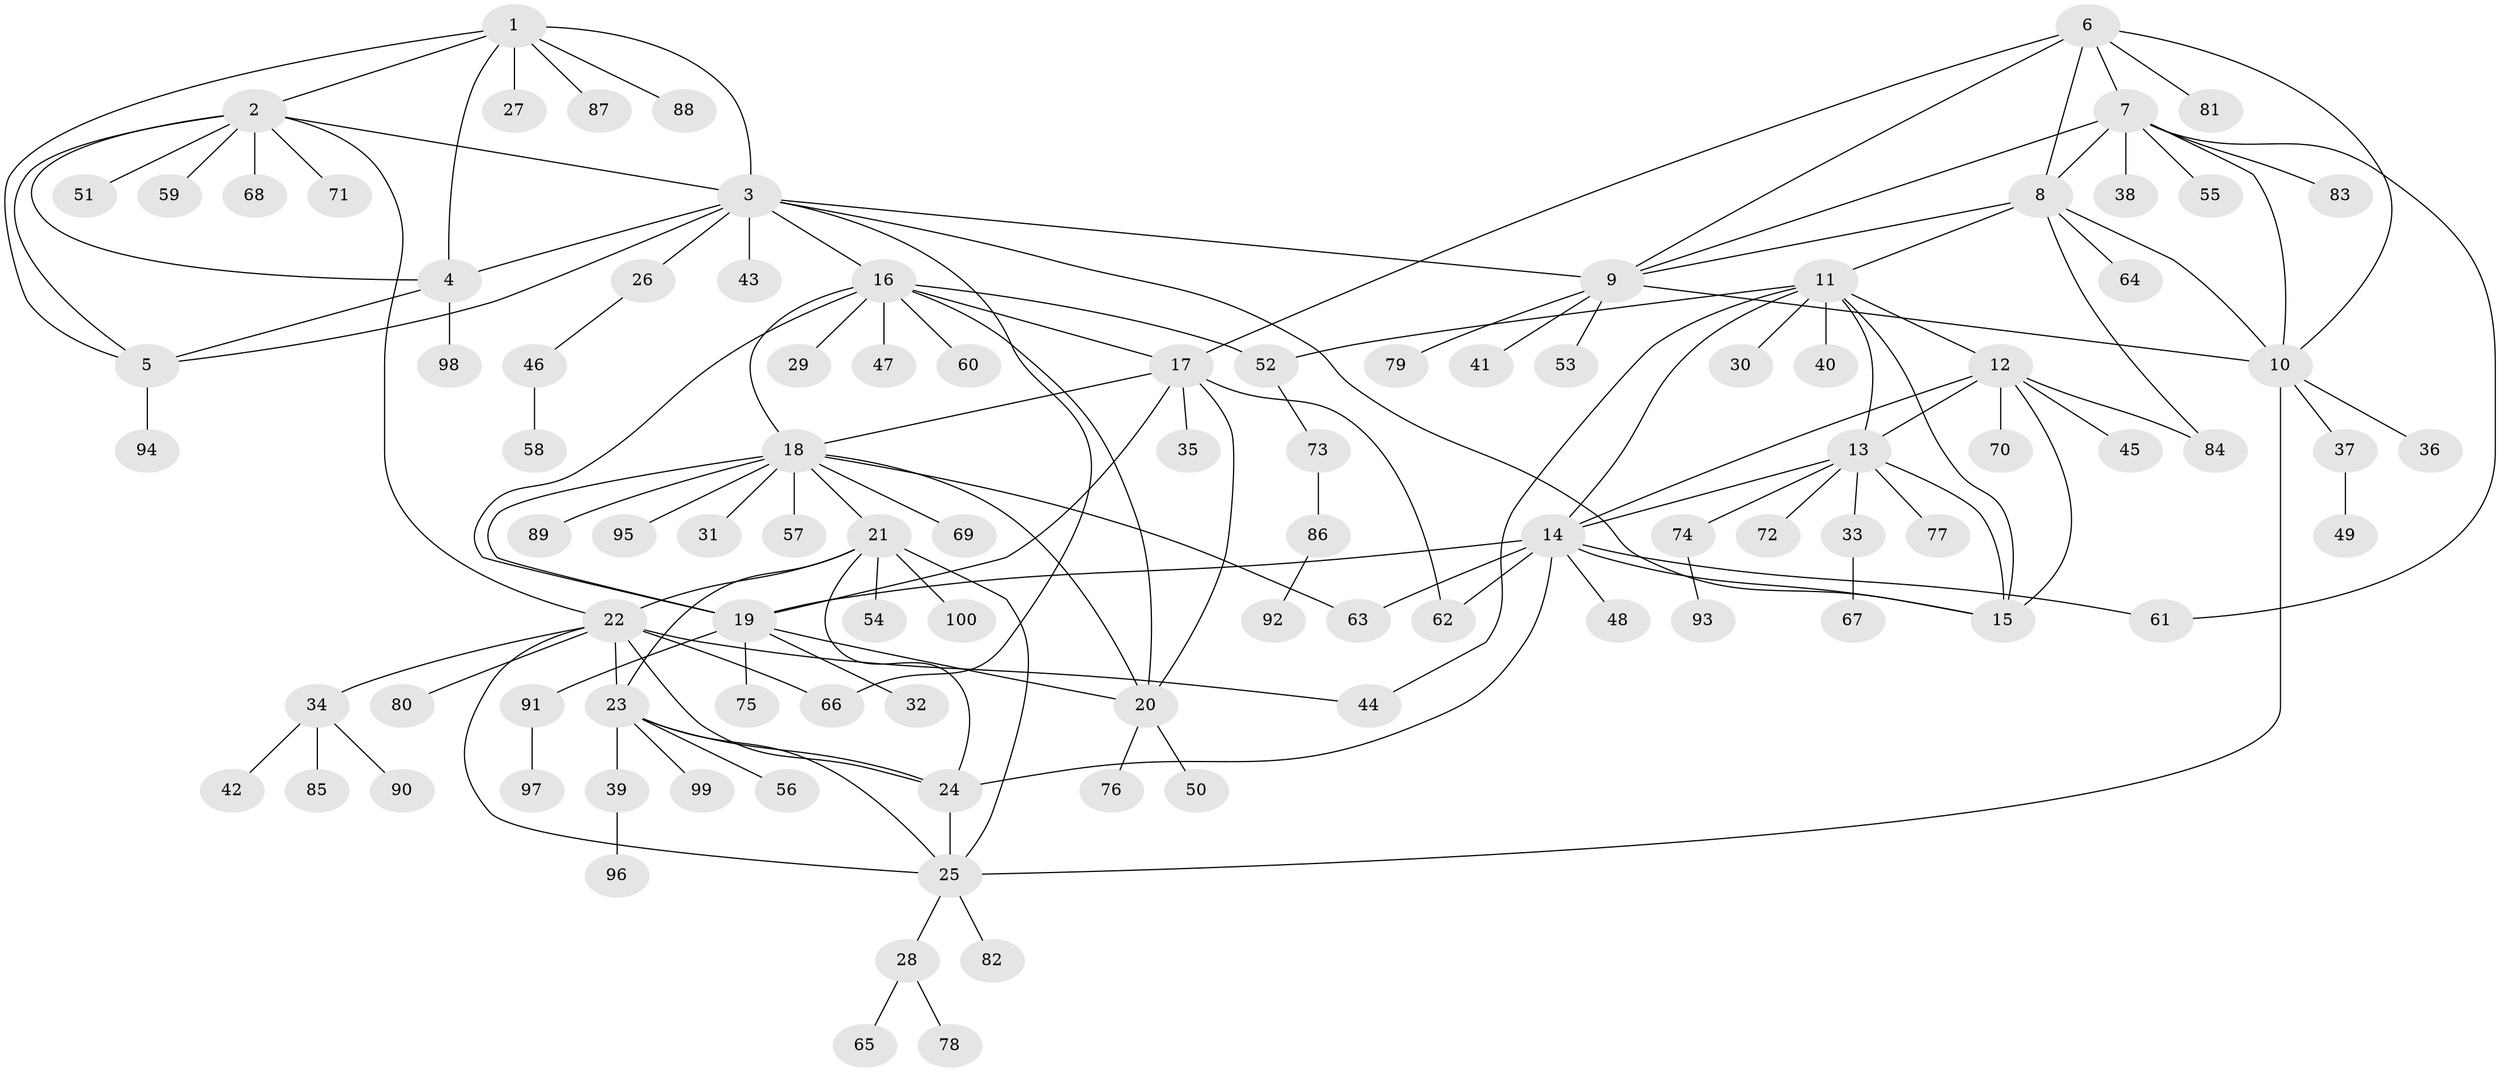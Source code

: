 // coarse degree distribution, {6: 0.02631578947368421, 8: 0.039473684210526314, 17: 0.013157894736842105, 4: 0.02631578947368421, 5: 0.07894736842105263, 9: 0.013157894736842105, 7: 0.039473684210526314, 13: 0.013157894736842105, 10: 0.013157894736842105, 2: 0.13157894736842105, 1: 0.5789473684210527, 3: 0.02631578947368421}
// Generated by graph-tools (version 1.1) at 2025/42/03/06/25 10:42:08]
// undirected, 100 vertices, 142 edges
graph export_dot {
graph [start="1"]
  node [color=gray90,style=filled];
  1;
  2;
  3;
  4;
  5;
  6;
  7;
  8;
  9;
  10;
  11;
  12;
  13;
  14;
  15;
  16;
  17;
  18;
  19;
  20;
  21;
  22;
  23;
  24;
  25;
  26;
  27;
  28;
  29;
  30;
  31;
  32;
  33;
  34;
  35;
  36;
  37;
  38;
  39;
  40;
  41;
  42;
  43;
  44;
  45;
  46;
  47;
  48;
  49;
  50;
  51;
  52;
  53;
  54;
  55;
  56;
  57;
  58;
  59;
  60;
  61;
  62;
  63;
  64;
  65;
  66;
  67;
  68;
  69;
  70;
  71;
  72;
  73;
  74;
  75;
  76;
  77;
  78;
  79;
  80;
  81;
  82;
  83;
  84;
  85;
  86;
  87;
  88;
  89;
  90;
  91;
  92;
  93;
  94;
  95;
  96;
  97;
  98;
  99;
  100;
  1 -- 2;
  1 -- 3;
  1 -- 4;
  1 -- 5;
  1 -- 27;
  1 -- 87;
  1 -- 88;
  2 -- 3;
  2 -- 4;
  2 -- 5;
  2 -- 22;
  2 -- 51;
  2 -- 59;
  2 -- 68;
  2 -- 71;
  3 -- 4;
  3 -- 5;
  3 -- 9;
  3 -- 15;
  3 -- 16;
  3 -- 26;
  3 -- 43;
  3 -- 66;
  4 -- 5;
  4 -- 98;
  5 -- 94;
  6 -- 7;
  6 -- 8;
  6 -- 9;
  6 -- 10;
  6 -- 17;
  6 -- 81;
  7 -- 8;
  7 -- 9;
  7 -- 10;
  7 -- 38;
  7 -- 55;
  7 -- 61;
  7 -- 83;
  8 -- 9;
  8 -- 10;
  8 -- 11;
  8 -- 64;
  8 -- 84;
  9 -- 10;
  9 -- 41;
  9 -- 53;
  9 -- 79;
  10 -- 25;
  10 -- 36;
  10 -- 37;
  11 -- 12;
  11 -- 13;
  11 -- 14;
  11 -- 15;
  11 -- 30;
  11 -- 40;
  11 -- 44;
  11 -- 52;
  12 -- 13;
  12 -- 14;
  12 -- 15;
  12 -- 45;
  12 -- 70;
  12 -- 84;
  13 -- 14;
  13 -- 15;
  13 -- 33;
  13 -- 72;
  13 -- 74;
  13 -- 77;
  14 -- 15;
  14 -- 19;
  14 -- 24;
  14 -- 48;
  14 -- 61;
  14 -- 62;
  14 -- 63;
  16 -- 17;
  16 -- 18;
  16 -- 19;
  16 -- 20;
  16 -- 29;
  16 -- 47;
  16 -- 52;
  16 -- 60;
  17 -- 18;
  17 -- 19;
  17 -- 20;
  17 -- 35;
  17 -- 62;
  18 -- 19;
  18 -- 20;
  18 -- 21;
  18 -- 31;
  18 -- 57;
  18 -- 63;
  18 -- 69;
  18 -- 89;
  18 -- 95;
  19 -- 20;
  19 -- 32;
  19 -- 75;
  19 -- 91;
  20 -- 50;
  20 -- 76;
  21 -- 22;
  21 -- 23;
  21 -- 24;
  21 -- 25;
  21 -- 54;
  21 -- 100;
  22 -- 23;
  22 -- 24;
  22 -- 25;
  22 -- 34;
  22 -- 44;
  22 -- 66;
  22 -- 80;
  23 -- 24;
  23 -- 25;
  23 -- 39;
  23 -- 56;
  23 -- 99;
  24 -- 25;
  25 -- 28;
  25 -- 82;
  26 -- 46;
  28 -- 65;
  28 -- 78;
  33 -- 67;
  34 -- 42;
  34 -- 85;
  34 -- 90;
  37 -- 49;
  39 -- 96;
  46 -- 58;
  52 -- 73;
  73 -- 86;
  74 -- 93;
  86 -- 92;
  91 -- 97;
}
